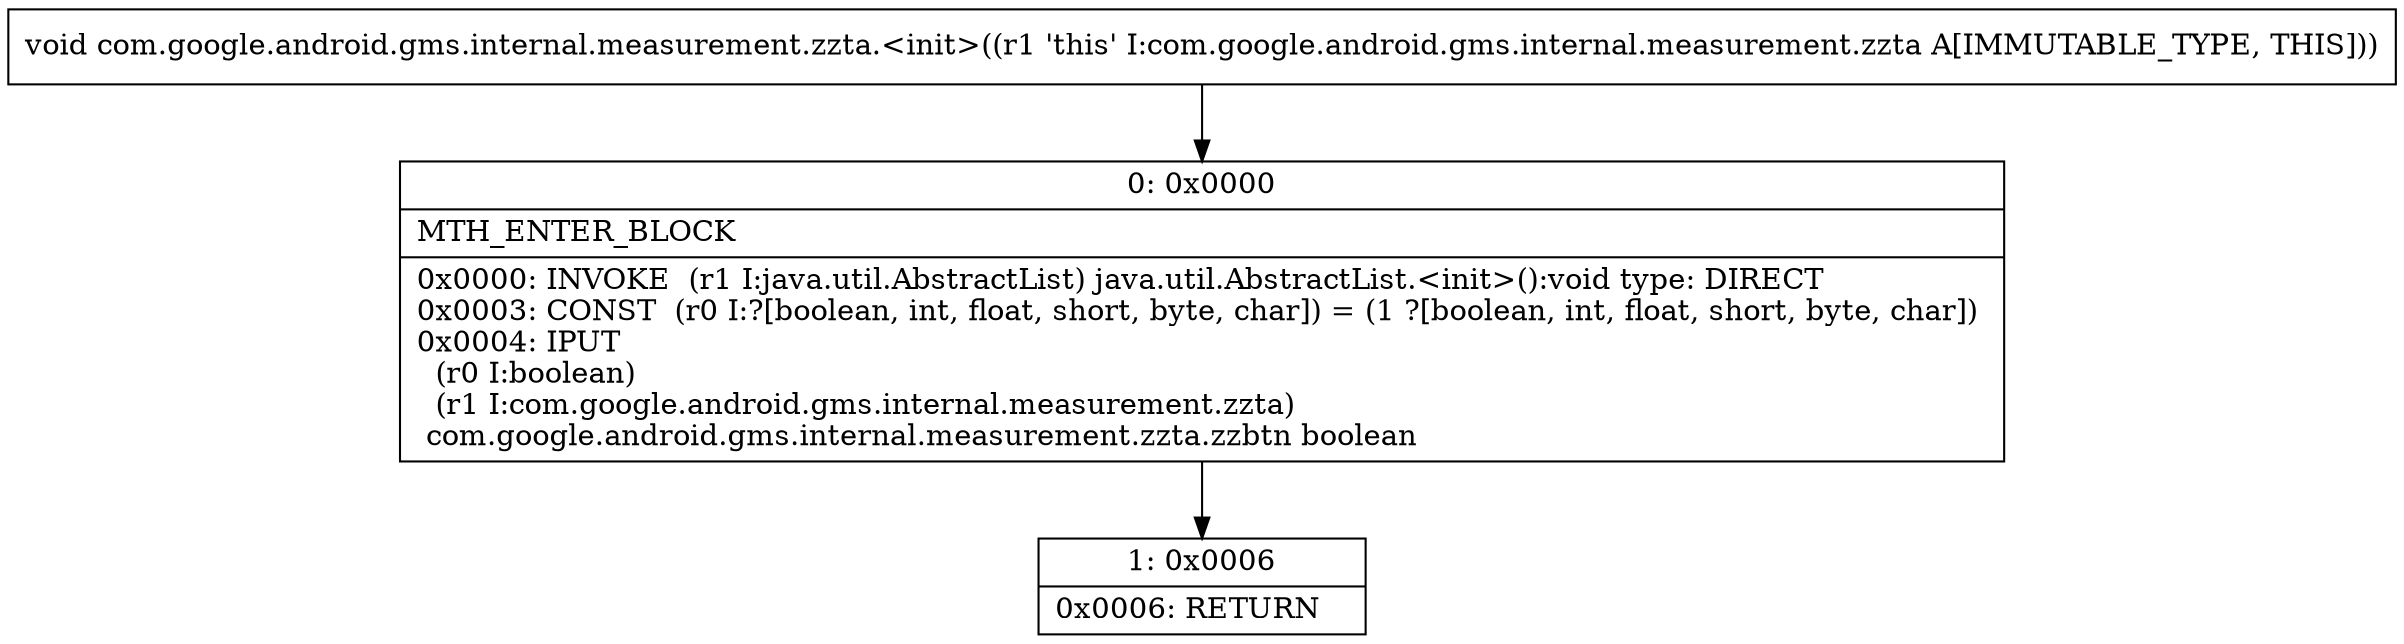 digraph "CFG forcom.google.android.gms.internal.measurement.zzta.\<init\>()V" {
Node_0 [shape=record,label="{0\:\ 0x0000|MTH_ENTER_BLOCK\l|0x0000: INVOKE  (r1 I:java.util.AbstractList) java.util.AbstractList.\<init\>():void type: DIRECT \l0x0003: CONST  (r0 I:?[boolean, int, float, short, byte, char]) = (1 ?[boolean, int, float, short, byte, char]) \l0x0004: IPUT  \l  (r0 I:boolean)\l  (r1 I:com.google.android.gms.internal.measurement.zzta)\l com.google.android.gms.internal.measurement.zzta.zzbtn boolean \l}"];
Node_1 [shape=record,label="{1\:\ 0x0006|0x0006: RETURN   \l}"];
MethodNode[shape=record,label="{void com.google.android.gms.internal.measurement.zzta.\<init\>((r1 'this' I:com.google.android.gms.internal.measurement.zzta A[IMMUTABLE_TYPE, THIS])) }"];
MethodNode -> Node_0;
Node_0 -> Node_1;
}

